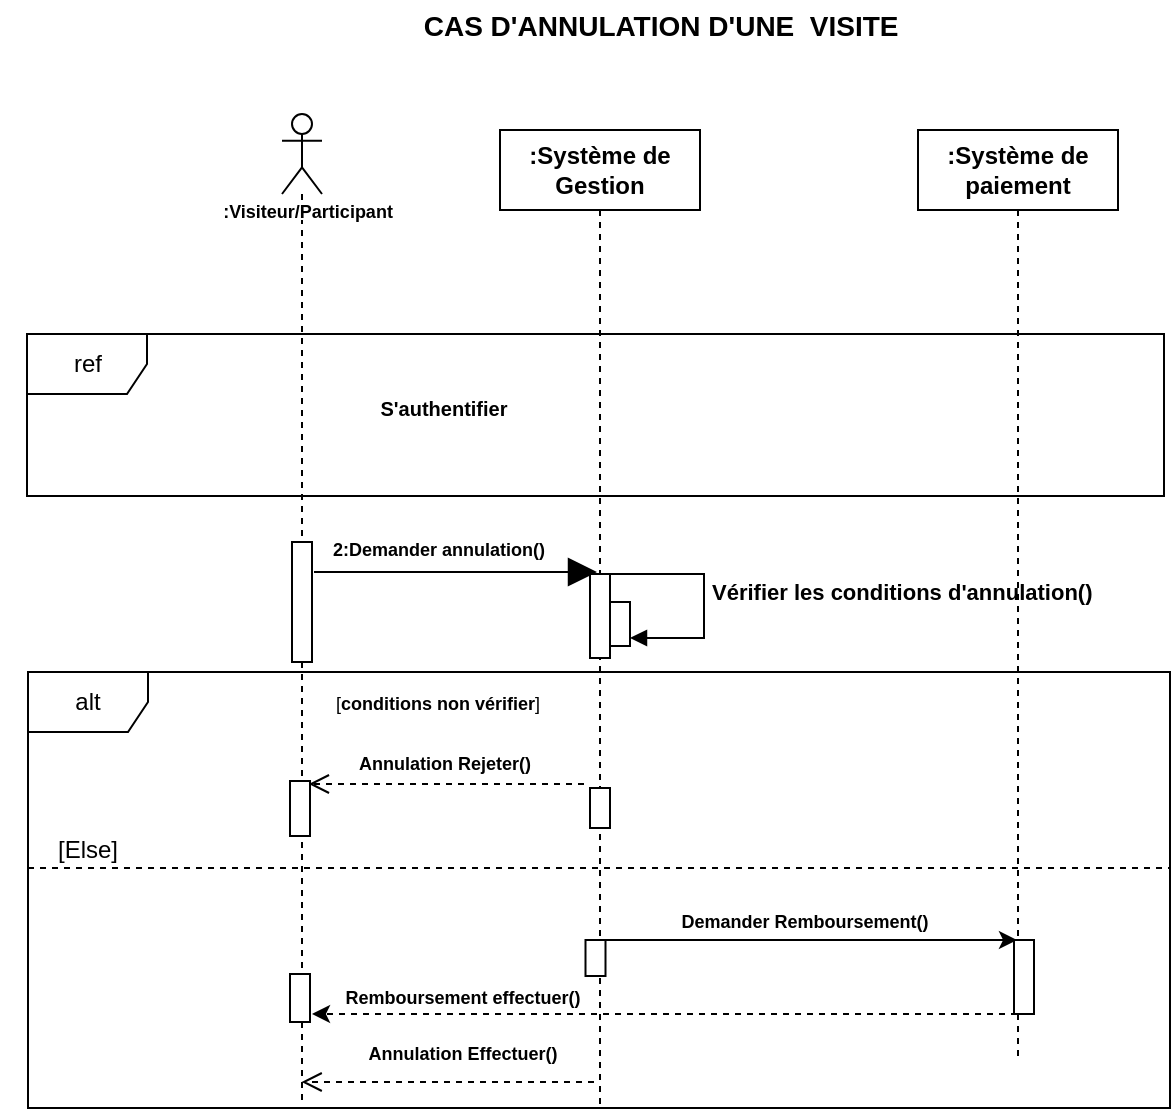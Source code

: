 <mxfile version="26.2.14">
  <diagram name="Page-1" id="2YBvvXClWsGukQMizWep">
    <mxGraphModel dx="717" dy="430" grid="0" gridSize="10" guides="1" tooltips="1" connect="1" arrows="1" fold="1" page="1" pageScale="1" pageWidth="850" pageHeight="1100" math="0" shadow="0">
      <root>
        <mxCell id="0" />
        <mxCell id="1" parent="0" />
        <mxCell id="YkDdzqx442pK7366gIHG-34" value="" style="shape=umlLifeline;perimeter=lifelinePerimeter;whiteSpace=wrap;html=1;container=1;dropTarget=0;collapsible=0;recursiveResize=0;outlineConnect=0;portConstraint=eastwest;newEdgeStyle={&quot;curved&quot;:0,&quot;rounded&quot;:0};participant=umlActor;" parent="1" vertex="1">
          <mxGeometry x="227" y="79" width="20" height="496" as="geometry" />
        </mxCell>
        <mxCell id="YkDdzqx442pK7366gIHG-43" value="" style="html=1;points=[[0,0,0,0,5],[0,1,0,0,-5],[1,0,0,0,5],[1,1,0,0,-5]];perimeter=orthogonalPerimeter;outlineConnect=0;targetShapes=umlLifeline;portConstraint=eastwest;newEdgeStyle={&quot;curved&quot;:0,&quot;rounded&quot;:0};fillColor=light-dark(#FFFFFF,#FFFFFF);strokeColor=light-dark(#000000,#000000);" parent="YkDdzqx442pK7366gIHG-34" vertex="1">
          <mxGeometry x="4" y="333.5" width="10" height="27.5" as="geometry" />
        </mxCell>
        <mxCell id="YkDdzqx442pK7366gIHG-1" value="&lt;b&gt;:Système de Gestion&lt;/b&gt;" style="shape=umlLifeline;perimeter=lifelinePerimeter;whiteSpace=wrap;html=1;container=0;dropTarget=0;collapsible=0;recursiveResize=0;outlineConnect=0;portConstraint=eastwest;newEdgeStyle={&quot;edgeStyle&quot;:&quot;elbowEdgeStyle&quot;,&quot;elbow&quot;:&quot;vertical&quot;,&quot;curved&quot;:0,&quot;rounded&quot;:0};fillColor=light-dark(#FFFFFF, #ffffff);strokeColor=light-dark(#000000,#000000);labelBackgroundColor=none;fontColor=light-dark(#000000,#000000);" parent="1" vertex="1">
          <mxGeometry x="336" y="87" width="100" height="488" as="geometry" />
        </mxCell>
        <mxCell id="YkDdzqx442pK7366gIHG-10" value="" style="html=1;points=[[0,0,0,0,5],[0,1,0,0,-5],[1,0,0,0,5],[1,1,0,0,-5]];perimeter=orthogonalPerimeter;outlineConnect=0;targetShapes=umlLifeline;portConstraint=eastwest;newEdgeStyle={&quot;curved&quot;:0,&quot;rounded&quot;:0};fillColor=light-dark(#FFFFFF,#FFFFFF);strokeColor=light-dark(#000000,#000000);" parent="1" vertex="1">
          <mxGeometry x="232" y="293" width="10" height="60" as="geometry" />
        </mxCell>
        <mxCell id="YkDdzqx442pK7366gIHG-21" value="" style="endArrow=block;endFill=1;endSize=12;html=1;rounded=0;strokeColor=light-dark(#000000,#000000);" parent="1" edge="1">
          <mxGeometry width="160" relative="1" as="geometry">
            <mxPoint x="243" y="308" as="sourcePoint" />
            <mxPoint x="384.5" y="308" as="targetPoint" />
          </mxGeometry>
        </mxCell>
        <mxCell id="YkDdzqx442pK7366gIHG-22" value="&lt;font style=&quot;color: light-dark(rgb(0, 0, 0), rgb(0, 0, 0)); font-size: 9px;&quot;&gt;&lt;b style=&quot;&quot;&gt;2:Demander annulation()&lt;/b&gt;&lt;/font&gt;" style="text;html=1;align=center;verticalAlign=middle;whiteSpace=wrap;rounded=0;" parent="1" vertex="1">
          <mxGeometry x="241.28" y="287" width="129" height="18" as="geometry" />
        </mxCell>
        <mxCell id="YkDdzqx442pK7366gIHG-35" value="alt" style="shape=umlFrame;whiteSpace=wrap;html=1;pointerEvents=0;" parent="1" vertex="1">
          <mxGeometry x="100" y="358" width="571" height="218" as="geometry" />
        </mxCell>
        <mxCell id="YkDdzqx442pK7366gIHG-36" value="&lt;font style=&quot;font-size: 9px;&quot;&gt;[&lt;b style=&quot;&quot;&gt;conditions non vérifier&lt;/b&gt;]&lt;/font&gt;" style="text;html=1;align=center;verticalAlign=middle;whiteSpace=wrap;rounded=0;" parent="1" vertex="1">
          <mxGeometry x="243.28" y="358" width="123.72" height="30" as="geometry" />
        </mxCell>
        <mxCell id="YkDdzqx442pK7366gIHG-37" value="" style="html=1;verticalAlign=bottom;endArrow=open;dashed=1;endSize=8;curved=0;rounded=0;strokeColor=light-dark(#000000,#000000);" parent="1" edge="1">
          <mxGeometry relative="1" as="geometry">
            <mxPoint x="378" y="414" as="sourcePoint" />
            <mxPoint x="240.414" y="414" as="targetPoint" />
          </mxGeometry>
        </mxCell>
        <mxCell id="YkDdzqx442pK7366gIHG-38" value="&lt;font style=&quot;color: light-dark(rgb(0, 0, 0), rgb(0, 0, 0)); font-size: 9px;&quot;&gt;&lt;b style=&quot;&quot;&gt;Annulation Rejeter()&lt;/b&gt;&lt;/font&gt;" style="text;html=1;align=center;verticalAlign=middle;whiteSpace=wrap;rounded=0;" parent="1" vertex="1">
          <mxGeometry x="251.64" y="394" width="112.72" height="17" as="geometry" />
        </mxCell>
        <mxCell id="YkDdzqx442pK7366gIHG-40" value="" style="line;strokeWidth=1;fillColor=none;align=left;verticalAlign=middle;spacingTop=-1;spacingLeft=3;spacingRight=3;rotatable=0;labelPosition=right;points=[];portConstraint=eastwest;strokeColor=inherit;dashed=1;" parent="1" vertex="1">
          <mxGeometry x="100" y="452" width="571" height="8" as="geometry" />
        </mxCell>
        <mxCell id="YkDdzqx442pK7366gIHG-41" value="[Else]" style="text;html=1;align=center;verticalAlign=middle;whiteSpace=wrap;rounded=0;" parent="1" vertex="1">
          <mxGeometry x="86" y="432" width="88" height="30" as="geometry" />
        </mxCell>
        <mxCell id="YkDdzqx442pK7366gIHG-47" value="" style="html=1;points=[[0,0,0,0,5],[0,1,0,0,-5],[1,0,0,0,5],[1,1,0,0,-5]];perimeter=orthogonalPerimeter;outlineConnect=0;targetShapes=umlLifeline;portConstraint=eastwest;newEdgeStyle={&quot;curved&quot;:0,&quot;rounded&quot;:0};fillColor=light-dark(#FFFFFF,#FFFFFF);strokeColor=light-dark(#000000,#000000);" parent="1" vertex="1">
          <mxGeometry x="378.75" y="492" width="10" height="18" as="geometry" />
        </mxCell>
        <mxCell id="YkDdzqx442pK7366gIHG-48" value="" style="html=1;verticalAlign=bottom;endArrow=open;dashed=1;endSize=8;curved=0;rounded=0;strokeColor=light-dark(#000000,#000000);" parent="1" source="YkDdzqx442pK7366gIHG-50" edge="1">
          <mxGeometry relative="1" as="geometry">
            <mxPoint x="377" y="508.5" as="sourcePoint" />
            <mxPoint x="239.414" y="508.5" as="targetPoint" />
          </mxGeometry>
        </mxCell>
        <mxCell id="YkDdzqx442pK7366gIHG-49" value="&lt;font style=&quot;color: light-dark(rgb(0, 0, 0), rgb(0, 0, 0)); font-size: 9px;&quot;&gt;&lt;b style=&quot;&quot;&gt;Annulation Effectuer()&lt;/b&gt;&lt;/font&gt;" style="text;html=1;align=center;verticalAlign=middle;whiteSpace=wrap;rounded=0;" parent="1" vertex="1">
          <mxGeometry x="261.14" y="539" width="112.72" height="17" as="geometry" />
        </mxCell>
        <mxCell id="YkDdzqx442pK7366gIHG-51" value="" style="html=1;verticalAlign=bottom;endArrow=open;dashed=1;endSize=8;curved=0;rounded=0;strokeColor=light-dark(#000000,#000000);" parent="1" edge="1">
          <mxGeometry relative="1" as="geometry">
            <mxPoint x="383" y="563" as="sourcePoint" />
            <mxPoint x="236.81" y="563" as="targetPoint" />
          </mxGeometry>
        </mxCell>
        <mxCell id="YkDdzqx442pK7366gIHG-50" value="" style="html=1;points=[[0,0,0,0,5],[0,1,0,0,-5],[1,0,0,0,5],[1,1,0,0,-5]];perimeter=orthogonalPerimeter;outlineConnect=0;targetShapes=umlLifeline;portConstraint=eastwest;newEdgeStyle={&quot;curved&quot;:0,&quot;rounded&quot;:0};fillColor=light-dark(#FFFFFF,#FFFFFF);strokeColor=light-dark(#000000,#000000);" parent="1" vertex="1">
          <mxGeometry x="231" y="509" width="10" height="24" as="geometry" />
        </mxCell>
        <mxCell id="YkDdzqx442pK7366gIHG-54" value="&lt;b style=&quot;font-size: 9px;&quot;&gt;:Visiteur/Participant&lt;/b&gt;" style="text;html=1;align=center;verticalAlign=middle;whiteSpace=wrap;rounded=0;fillColor=#FFFFFF;" parent="1" vertex="1">
          <mxGeometry x="213" y="122" width="54" height="10" as="geometry" />
        </mxCell>
        <mxCell id="YkDdzqx442pK7366gIHG-4" value="" style="html=1;points=[[0,0,0,0,5],[0,1,0,0,-5],[1,0,0,0,5],[1,1,0,0,-5]];perimeter=orthogonalPerimeter;outlineConnect=0;targetShapes=umlLifeline;portConstraint=eastwest;newEdgeStyle={&quot;curved&quot;:0,&quot;rounded&quot;:0};fillColor=light-dark(#FFFFFF,#FFFFFF);strokeColor=light-dark(#000000,#000000);" parent="1" vertex="1">
          <mxGeometry x="381" y="309" width="10" height="42" as="geometry" />
        </mxCell>
        <mxCell id="YkDdzqx442pK7366gIHG-44" value="" style="html=1;points=[[0,0,0,0,5],[0,1,0,0,-5],[1,0,0,0,5],[1,1,0,0,-5]];perimeter=orthogonalPerimeter;outlineConnect=0;targetShapes=umlLifeline;portConstraint=eastwest;newEdgeStyle={&quot;curved&quot;:0,&quot;rounded&quot;:0};fillColor=light-dark(#FFFFFF,#FFFFFF);strokeColor=light-dark(#000000,#000000);" parent="1" vertex="1">
          <mxGeometry x="381" y="416" width="10" height="20" as="geometry" />
        </mxCell>
        <mxCell id="YkDdzqx442pK7366gIHG-58" value="" style="html=1;points=[[0,0,0,0,5],[0,1,0,0,-5],[1,0,0,0,5],[1,1,0,0,-5]];perimeter=orthogonalPerimeter;outlineConnect=0;targetShapes=umlLifeline;portConstraint=eastwest;newEdgeStyle={&quot;curved&quot;:0,&quot;rounded&quot;:0};" parent="1" vertex="1">
          <mxGeometry x="391" y="323" width="10" height="22" as="geometry" />
        </mxCell>
        <mxCell id="YkDdzqx442pK7366gIHG-59" value="&lt;b&gt;Vérifier les conditions d&#39;annulation()&lt;/b&gt;" style="html=1;align=left;spacingLeft=2;endArrow=block;rounded=0;edgeStyle=orthogonalEdgeStyle;curved=0;rounded=0;" parent="1" edge="1">
          <mxGeometry relative="1" as="geometry">
            <mxPoint x="385.5" y="309" as="sourcePoint" />
            <Array as="points">
              <mxPoint x="438" y="309" />
              <mxPoint x="438" y="341" />
            </Array>
            <mxPoint x="401" y="341" as="targetPoint" />
          </mxGeometry>
        </mxCell>
        <mxCell id="YkDdzqx442pK7366gIHG-62" value="ref" style="shape=umlFrame;whiteSpace=wrap;html=1;pointerEvents=0;" parent="1" vertex="1">
          <mxGeometry x="99.5" y="189" width="568.5" height="81" as="geometry" />
        </mxCell>
        <mxCell id="YkDdzqx442pK7366gIHG-64" value="&lt;font size=&quot;1&quot;&gt;&lt;b&gt;S&#39;authentifier&lt;/b&gt;&lt;/font&gt;" style="text;html=1;align=center;verticalAlign=middle;whiteSpace=wrap;rounded=0;" parent="1" vertex="1">
          <mxGeometry x="246.14" y="211" width="123.72" height="30" as="geometry" />
        </mxCell>
        <mxCell id="YkDdzqx442pK7366gIHG-65" value="&lt;font style=&quot;font-size: 14px;&quot;&gt;CAS D&#39;ANNULATION D&#39;UNE&amp;nbsp; VISITE&amp;nbsp;&lt;/font&gt;" style="text;align=center;fontStyle=1;verticalAlign=middle;spacingLeft=3;spacingRight=3;strokeColor=none;rotatable=0;points=[[0,0.5],[1,0.5]];portConstraint=eastwest;html=1;" parent="1" vertex="1">
          <mxGeometry x="378" y="22" width="80" height="26" as="geometry" />
        </mxCell>
        <mxCell id="uJWc0EG5wa5Y52XD6i-f-12" value="&lt;b&gt;:Système de paiement&lt;/b&gt;" style="shape=umlLifeline;perimeter=lifelinePerimeter;whiteSpace=wrap;html=1;container=0;dropTarget=0;collapsible=0;recursiveResize=0;outlineConnect=0;portConstraint=eastwest;newEdgeStyle={&quot;curved&quot;:0,&quot;rounded&quot;:0};fillColor=light-dark(#FFFFFF,#FFFFFF);fontColor=light-dark(#000000,#000000);strokeColor=light-dark(#000000,#000000);" vertex="1" parent="1">
          <mxGeometry x="545" y="87" width="100" height="464" as="geometry" />
        </mxCell>
        <mxCell id="uJWc0EG5wa5Y52XD6i-f-15" value="" style="html=1;points=[[0,0,0,0,5],[0,1,0,0,-5],[1,0,0,0,5],[1,1,0,0,-5]];perimeter=orthogonalPerimeter;outlineConnect=0;targetShapes=umlLifeline;portConstraint=eastwest;newEdgeStyle={&quot;curved&quot;:0,&quot;rounded&quot;:0};fillColor=light-dark(#FFFFFF,#FFFFFF);strokeColor=light-dark(#000000,#000000);" vertex="1" parent="uJWc0EG5wa5Y52XD6i-f-12">
          <mxGeometry x="48" y="405" width="10" height="37" as="geometry" />
        </mxCell>
        <mxCell id="uJWc0EG5wa5Y52XD6i-f-21" value="" style="endArrow=classic;html=1;rounded=0;exitX=1;exitY=0;exitDx=0;exitDy=5;exitPerimeter=0;" edge="1" parent="1">
          <mxGeometry width="50" height="50" relative="1" as="geometry">
            <mxPoint x="388.75" y="492.0" as="sourcePoint" />
            <mxPoint x="594.5" y="492.0" as="targetPoint" />
          </mxGeometry>
        </mxCell>
        <mxCell id="uJWc0EG5wa5Y52XD6i-f-24" value="" style="endArrow=classic;html=1;rounded=0;dashed=1;" edge="1" parent="1">
          <mxGeometry width="50" height="50" relative="1" as="geometry">
            <mxPoint x="594.5" y="529" as="sourcePoint" />
            <mxPoint x="242" y="529" as="targetPoint" />
          </mxGeometry>
        </mxCell>
        <mxCell id="uJWc0EG5wa5Y52XD6i-f-25" value="&lt;font style=&quot;color: light-dark(rgb(0, 0, 0), rgb(0, 0, 0)); font-size: 9px;&quot;&gt;&lt;b style=&quot;&quot;&gt;Remboursement effectuer()&lt;/b&gt;&lt;/font&gt;" style="text;html=1;align=center;verticalAlign=middle;whiteSpace=wrap;rounded=0;" vertex="1" parent="1">
          <mxGeometry x="254" y="511.5" width="127" height="17" as="geometry" />
        </mxCell>
        <mxCell id="uJWc0EG5wa5Y52XD6i-f-28" value="&lt;font style=&quot;color: light-dark(rgb(0, 0, 0), rgb(0, 0, 0)); font-size: 9px;&quot;&gt;&lt;b style=&quot;&quot;&gt;Demander Remboursement()&lt;/b&gt;&lt;/font&gt;" style="text;html=1;align=center;verticalAlign=middle;whiteSpace=wrap;rounded=0;" vertex="1" parent="1">
          <mxGeometry x="425" y="473" width="127" height="17" as="geometry" />
        </mxCell>
      </root>
    </mxGraphModel>
  </diagram>
</mxfile>
